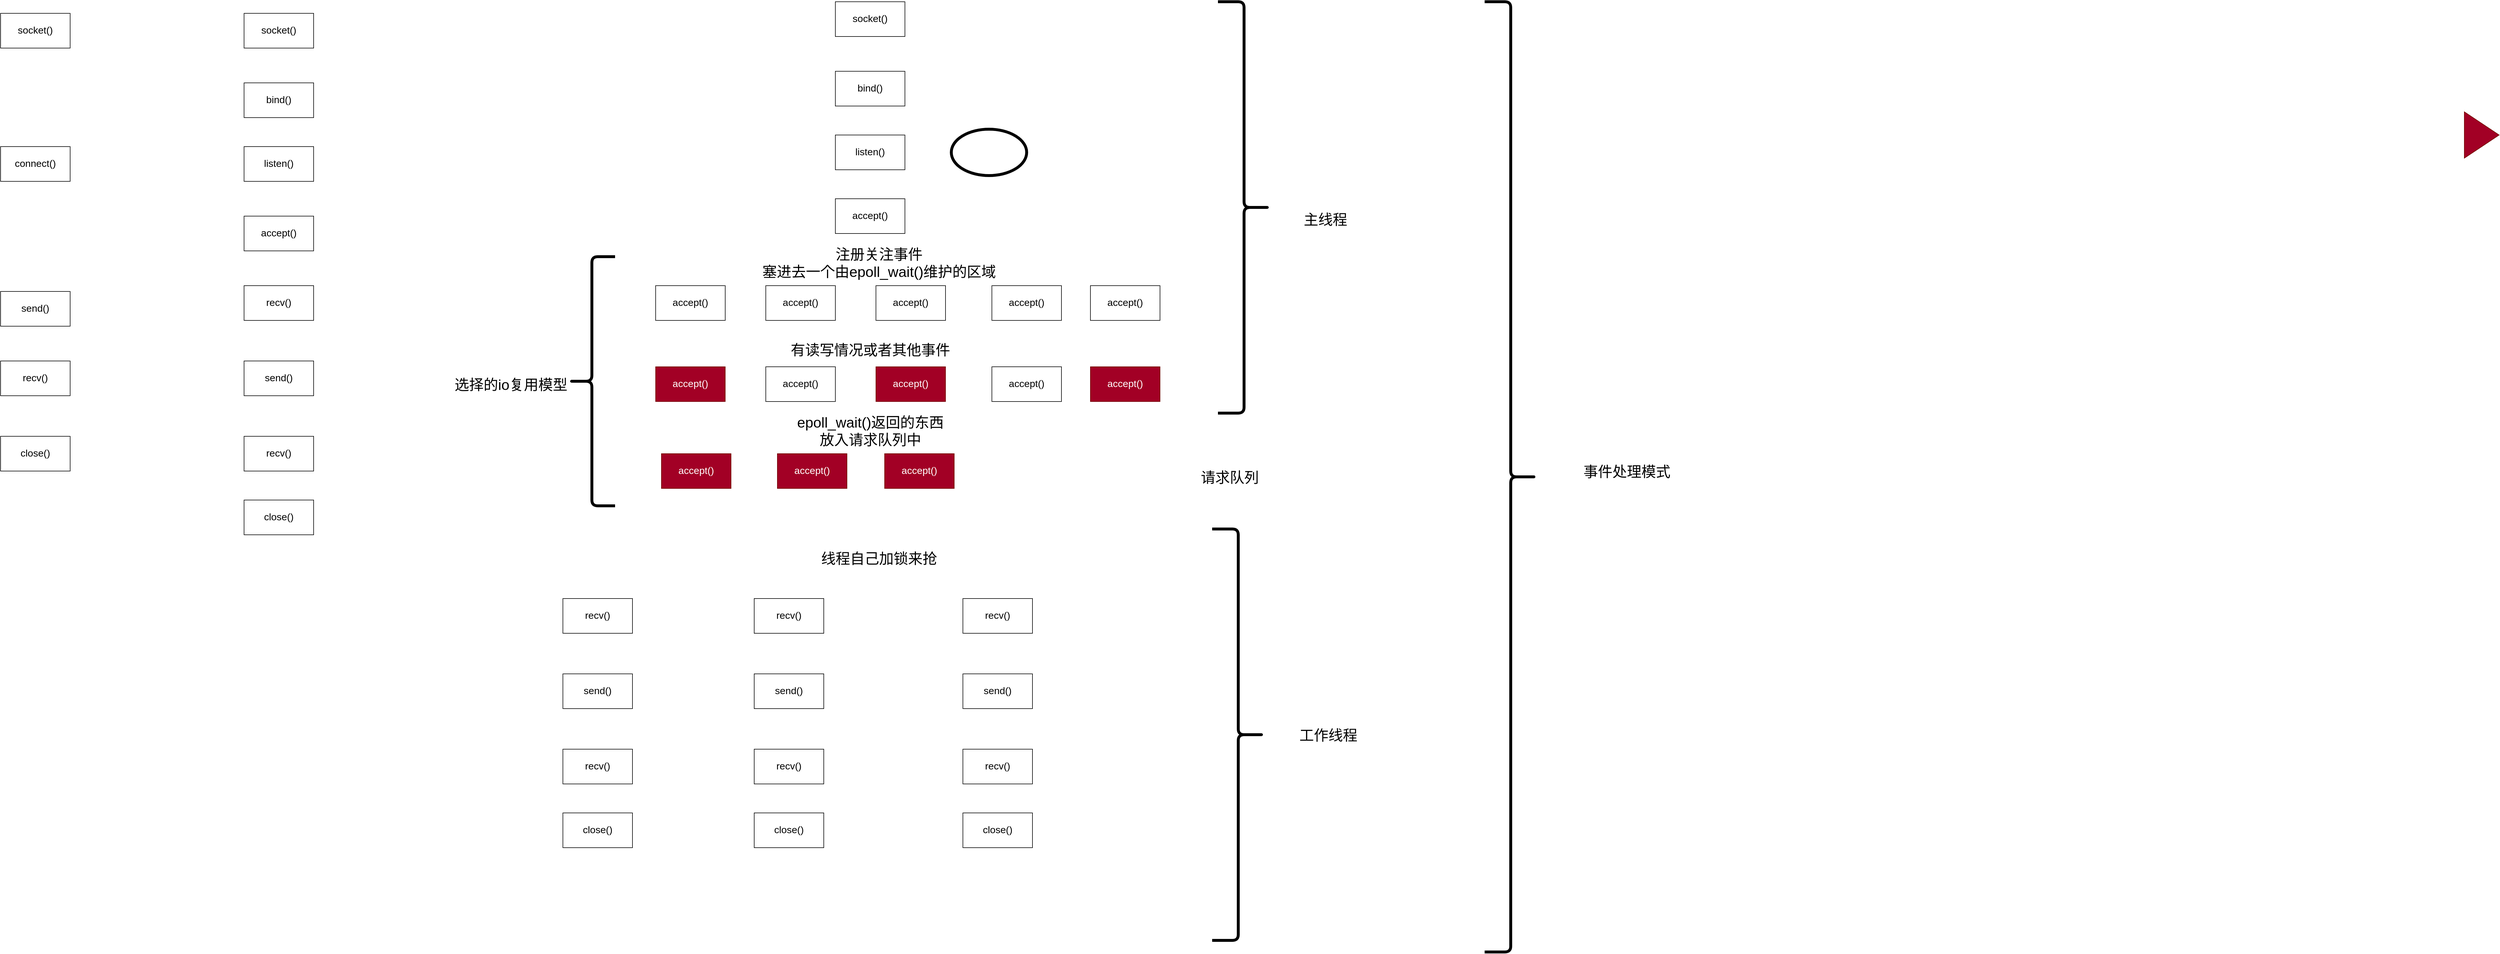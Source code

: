 <mxfile>
    <diagram id="3BqlQae-uJvHGfJxJHLW" name="第 1 页">
        <mxGraphModel dx="1051" dy="627" grid="1" gridSize="10" guides="1" tooltips="1" connect="1" arrows="1" fold="1" page="1" pageScale="1" pageWidth="1200" pageHeight="1920" background="#FFFFFF" math="0" shadow="0">
            <root>
                <mxCell id="0"/>
                <mxCell id="1" parent="0"/>
                <mxCell id="2" value="socket()" style="whiteSpace=wrap;html=1;fontSize=17;" vertex="1" parent="1">
                    <mxGeometry x="680" y="180" width="120" height="60" as="geometry"/>
                </mxCell>
                <mxCell id="3" value="socket()" style="whiteSpace=wrap;html=1;fontSize=17;" vertex="1" parent="1">
                    <mxGeometry x="260" y="180" width="120" height="60" as="geometry"/>
                </mxCell>
                <mxCell id="4" value="listen()" style="whiteSpace=wrap;html=1;fontSize=17;" vertex="1" parent="1">
                    <mxGeometry x="680" y="410" width="120" height="60" as="geometry"/>
                </mxCell>
                <mxCell id="5" value="bind()" style="whiteSpace=wrap;html=1;fontSize=17;" vertex="1" parent="1">
                    <mxGeometry x="680" y="300" width="120" height="60" as="geometry"/>
                </mxCell>
                <mxCell id="8" value="connect()" style="whiteSpace=wrap;html=1;fontSize=17;" vertex="1" parent="1">
                    <mxGeometry x="260" y="410" width="120" height="60" as="geometry"/>
                </mxCell>
                <mxCell id="9" value="accept()" style="whiteSpace=wrap;html=1;fontSize=17;" vertex="1" parent="1">
                    <mxGeometry x="680" y="530" width="120" height="60" as="geometry"/>
                </mxCell>
                <mxCell id="10" value="recv()" style="whiteSpace=wrap;html=1;fontSize=17;" vertex="1" parent="1">
                    <mxGeometry x="680" y="650" width="120" height="60" as="geometry"/>
                </mxCell>
                <mxCell id="11" value="send()" style="whiteSpace=wrap;html=1;fontSize=17;" vertex="1" parent="1">
                    <mxGeometry x="260" y="660" width="120" height="60" as="geometry"/>
                </mxCell>
                <mxCell id="12" value="" style="triangle;whiteSpace=wrap;html=1;fontSize=17;fillColor=#a20025;fontColor=#ffffff;strokeColor=#6F0000;" vertex="1" parent="1">
                    <mxGeometry x="4510" y="350" width="60" height="80" as="geometry"/>
                </mxCell>
                <mxCell id="13" value="send()" style="whiteSpace=wrap;html=1;fontSize=17;" vertex="1" parent="1">
                    <mxGeometry x="680" y="780" width="120" height="60" as="geometry"/>
                </mxCell>
                <mxCell id="14" value="recv()" style="whiteSpace=wrap;html=1;fontSize=17;" vertex="1" parent="1">
                    <mxGeometry x="260" y="780" width="120" height="60" as="geometry"/>
                </mxCell>
                <mxCell id="15" value="recv()" style="whiteSpace=wrap;html=1;fontSize=17;" vertex="1" parent="1">
                    <mxGeometry x="680" y="910" width="120" height="60" as="geometry"/>
                </mxCell>
                <mxCell id="16" value="close()" style="whiteSpace=wrap;html=1;fontSize=17;" vertex="1" parent="1">
                    <mxGeometry x="260" y="910" width="120" height="60" as="geometry"/>
                </mxCell>
                <mxCell id="17" value="close()" style="whiteSpace=wrap;html=1;fontSize=17;" vertex="1" parent="1">
                    <mxGeometry x="680" y="1020" width="120" height="60" as="geometry"/>
                </mxCell>
                <mxCell id="23" value="socket()" style="whiteSpace=wrap;html=1;fontSize=17;" vertex="1" parent="1">
                    <mxGeometry x="1700" y="160" width="120" height="60" as="geometry"/>
                </mxCell>
                <mxCell id="24" value="listen()" style="whiteSpace=wrap;html=1;fontSize=17;" vertex="1" parent="1">
                    <mxGeometry x="1700" y="390" width="120" height="60" as="geometry"/>
                </mxCell>
                <mxCell id="25" value="bind()" style="whiteSpace=wrap;html=1;fontSize=17;" vertex="1" parent="1">
                    <mxGeometry x="1700" y="280" width="120" height="60" as="geometry"/>
                </mxCell>
                <mxCell id="28" value="主线程" style="text;html=1;align=center;verticalAlign=middle;resizable=0;points=[];autosize=1;strokeColor=none;fillColor=none;fontSize=25;fontColor=#000000;" vertex="1" parent="1">
                    <mxGeometry x="2500" y="515" width="90" height="40" as="geometry"/>
                </mxCell>
                <mxCell id="29" value="accept()" style="whiteSpace=wrap;html=1;fontSize=17;" vertex="1" parent="1">
                    <mxGeometry x="1700" y="500" width="120" height="60" as="geometry"/>
                </mxCell>
                <mxCell id="38" value="accept()" style="whiteSpace=wrap;html=1;fontSize=17;" vertex="1" parent="1">
                    <mxGeometry x="1390" y="650" width="120" height="60" as="geometry"/>
                </mxCell>
                <mxCell id="40" value="accept()" style="whiteSpace=wrap;html=1;fontSize=17;" vertex="1" parent="1">
                    <mxGeometry x="2140" y="650" width="120" height="60" as="geometry"/>
                </mxCell>
                <mxCell id="41" value="accept()" style="whiteSpace=wrap;html=1;fontSize=17;" vertex="1" parent="1">
                    <mxGeometry x="1970" y="650" width="120" height="60" as="geometry"/>
                </mxCell>
                <mxCell id="42" value="accept()" style="whiteSpace=wrap;html=1;fontSize=17;" vertex="1" parent="1">
                    <mxGeometry x="1770" y="650" width="120" height="60" as="geometry"/>
                </mxCell>
                <mxCell id="43" value="accept()" style="whiteSpace=wrap;html=1;fontSize=17;" vertex="1" parent="1">
                    <mxGeometry x="1580" y="650" width="120" height="60" as="geometry"/>
                </mxCell>
                <mxCell id="44" value="注册关注事件&lt;br&gt;塞进去一个由epoll_wait()维护的区域" style="text;html=1;align=center;verticalAlign=middle;resizable=0;points=[];autosize=1;strokeColor=none;fillColor=none;fontSize=25;fontColor=#000000;" vertex="1" parent="1">
                    <mxGeometry x="1560" y="575" width="430" height="70" as="geometry"/>
                </mxCell>
                <mxCell id="45" value="accept()" style="whiteSpace=wrap;html=1;fontSize=17;fillColor=#a20025;fontColor=#ffffff;strokeColor=#6F0000;" vertex="1" parent="1">
                    <mxGeometry x="1390" y="790" width="120" height="60" as="geometry"/>
                </mxCell>
                <mxCell id="46" value="accept()" style="whiteSpace=wrap;html=1;fontSize=17;fillColor=#a20025;fontColor=#ffffff;strokeColor=#6F0000;" vertex="1" parent="1">
                    <mxGeometry x="2140" y="790" width="120" height="60" as="geometry"/>
                </mxCell>
                <mxCell id="47" value="accept()" style="whiteSpace=wrap;html=1;fontSize=17;" vertex="1" parent="1">
                    <mxGeometry x="1970" y="790" width="120" height="60" as="geometry"/>
                </mxCell>
                <mxCell id="48" value="accept()" style="whiteSpace=wrap;html=1;fontSize=17;fillColor=#a20025;fontColor=#ffffff;strokeColor=#6F0000;" vertex="1" parent="1">
                    <mxGeometry x="1770" y="790" width="120" height="60" as="geometry"/>
                </mxCell>
                <mxCell id="49" value="accept()" style="whiteSpace=wrap;html=1;fontSize=17;" vertex="1" parent="1">
                    <mxGeometry x="1580" y="790" width="120" height="60" as="geometry"/>
                </mxCell>
                <mxCell id="50" value="有读写情况或者其他事件" style="text;html=1;align=center;verticalAlign=middle;resizable=0;points=[];autosize=1;strokeColor=none;fillColor=none;fontSize=25;fontColor=#000000;" vertex="1" parent="1">
                    <mxGeometry x="1615" y="740" width="290" height="40" as="geometry"/>
                </mxCell>
                <mxCell id="52" value="accept()" style="whiteSpace=wrap;html=1;fontSize=17;fillColor=#a20025;fontColor=#ffffff;strokeColor=#6F0000;" vertex="1" parent="1">
                    <mxGeometry x="1785" y="940" width="120" height="60" as="geometry"/>
                </mxCell>
                <mxCell id="53" value="accept()" style="whiteSpace=wrap;html=1;fontSize=17;fillColor=#a20025;fontColor=#ffffff;strokeColor=#6F0000;" vertex="1" parent="1">
                    <mxGeometry x="1600" y="940" width="120" height="60" as="geometry"/>
                </mxCell>
                <mxCell id="54" value="accept()" style="whiteSpace=wrap;html=1;fontSize=17;fillColor=#a20025;fontColor=#ffffff;strokeColor=#6F0000;" vertex="1" parent="1">
                    <mxGeometry x="1400" y="940" width="120" height="60" as="geometry"/>
                </mxCell>
                <mxCell id="56" value="epoll_wait()返回的东西&lt;br&gt;放入请求队列中" style="text;html=1;align=center;verticalAlign=middle;resizable=0;points=[];autosize=1;strokeColor=none;fillColor=none;fontSize=25;fontColor=#000000;" vertex="1" parent="1">
                    <mxGeometry x="1620" y="865" width="280" height="70" as="geometry"/>
                </mxCell>
                <mxCell id="57" value="recv()" style="whiteSpace=wrap;html=1;fontSize=17;" vertex="1" parent="1">
                    <mxGeometry x="1230" y="1190" width="120" height="60" as="geometry"/>
                </mxCell>
                <mxCell id="58" value="send()" style="whiteSpace=wrap;html=1;fontSize=17;" vertex="1" parent="1">
                    <mxGeometry x="1230" y="1320" width="120" height="60" as="geometry"/>
                </mxCell>
                <mxCell id="59" value="recv()" style="whiteSpace=wrap;html=1;fontSize=17;" vertex="1" parent="1">
                    <mxGeometry x="1230" y="1450" width="120" height="60" as="geometry"/>
                </mxCell>
                <mxCell id="60" value="close()" style="whiteSpace=wrap;html=1;fontSize=17;" vertex="1" parent="1">
                    <mxGeometry x="1230" y="1560" width="120" height="60" as="geometry"/>
                </mxCell>
                <mxCell id="69" value="recv()" style="whiteSpace=wrap;html=1;fontSize=17;" vertex="1" parent="1">
                    <mxGeometry x="1560" y="1190" width="120" height="60" as="geometry"/>
                </mxCell>
                <mxCell id="70" value="send()" style="whiteSpace=wrap;html=1;fontSize=17;" vertex="1" parent="1">
                    <mxGeometry x="1560" y="1320" width="120" height="60" as="geometry"/>
                </mxCell>
                <mxCell id="71" value="recv()" style="whiteSpace=wrap;html=1;fontSize=17;" vertex="1" parent="1">
                    <mxGeometry x="1560" y="1450" width="120" height="60" as="geometry"/>
                </mxCell>
                <mxCell id="72" value="close()" style="whiteSpace=wrap;html=1;fontSize=17;" vertex="1" parent="1">
                    <mxGeometry x="1560" y="1560" width="120" height="60" as="geometry"/>
                </mxCell>
                <mxCell id="73" value="recv()" style="whiteSpace=wrap;html=1;fontSize=17;" vertex="1" parent="1">
                    <mxGeometry x="1920" y="1190" width="120" height="60" as="geometry"/>
                </mxCell>
                <mxCell id="74" value="send()" style="whiteSpace=wrap;html=1;fontSize=17;" vertex="1" parent="1">
                    <mxGeometry x="1920" y="1320" width="120" height="60" as="geometry"/>
                </mxCell>
                <mxCell id="75" value="recv()" style="whiteSpace=wrap;html=1;fontSize=17;" vertex="1" parent="1">
                    <mxGeometry x="1920" y="1450" width="120" height="60" as="geometry"/>
                </mxCell>
                <mxCell id="76" value="close()" style="whiteSpace=wrap;html=1;fontSize=17;" vertex="1" parent="1">
                    <mxGeometry x="1920" y="1560" width="120" height="60" as="geometry"/>
                </mxCell>
                <mxCell id="78" value="线程自己加锁来抢" style="text;html=1;align=center;verticalAlign=middle;resizable=0;points=[];autosize=1;strokeColor=none;fillColor=none;fontSize=25;fontColor=#000000;" vertex="1" parent="1">
                    <mxGeometry x="1665" y="1100" width="220" height="40" as="geometry"/>
                </mxCell>
                <mxCell id="79" value="工作线程" style="text;html=1;align=center;verticalAlign=middle;resizable=0;points=[];autosize=1;strokeColor=none;fillColor=none;fontSize=25;fontColor=#000000;" vertex="1" parent="1">
                    <mxGeometry x="2490" y="1405" width="120" height="40" as="geometry"/>
                </mxCell>
                <mxCell id="80" value="" style="shape=curlyBracket;whiteSpace=wrap;html=1;rounded=1;flipH=1;fontSize=25;fontColor=#000000;strokeColor=#000000;strokeWidth=5;" vertex="1" parent="1">
                    <mxGeometry x="2360" y="160" width="90" height="710" as="geometry"/>
                </mxCell>
                <mxCell id="85" value="" style="shape=curlyBracket;whiteSpace=wrap;html=1;rounded=1;flipH=1;fontSize=25;fontColor=#000000;strokeColor=#000000;strokeWidth=5;" vertex="1" parent="1">
                    <mxGeometry x="2350" y="1070" width="90" height="710" as="geometry"/>
                </mxCell>
                <mxCell id="86" value="请求队列" style="text;html=1;align=center;verticalAlign=middle;resizable=0;points=[];autosize=1;strokeColor=none;fillColor=none;fontSize=25;fontColor=#000000;" vertex="1" parent="1">
                    <mxGeometry x="2320" y="960" width="120" height="40" as="geometry"/>
                </mxCell>
                <mxCell id="88" value="" style="shape=curlyBracket;whiteSpace=wrap;html=1;rounded=1;flipH=1;fontSize=25;fontColor=#000000;strokeColor=#000000;strokeWidth=5;" vertex="1" parent="1">
                    <mxGeometry x="2820" y="160" width="90" height="1640" as="geometry"/>
                </mxCell>
                <mxCell id="89" value="事件处理模式" style="text;html=1;align=center;verticalAlign=middle;resizable=0;points=[];autosize=1;strokeColor=none;fillColor=none;fontSize=25;fontColor=#000000;" vertex="1" parent="1">
                    <mxGeometry x="2980" y="950" width="170" height="40" as="geometry"/>
                </mxCell>
                <mxCell id="91" value="" style="shape=curlyBracket;whiteSpace=wrap;html=1;rounded=1;fontSize=25;fontColor=#000000;strokeColor=#000000;strokeWidth=5;" vertex="1" parent="1">
                    <mxGeometry x="1240" y="600" width="80" height="430" as="geometry"/>
                </mxCell>
                <mxCell id="92" value="选择的io复用模型" style="text;html=1;align=center;verticalAlign=middle;resizable=0;points=[];autosize=1;strokeColor=none;fillColor=none;fontSize=25;fontColor=#000000;" vertex="1" parent="1">
                    <mxGeometry x="1035" y="800" width="210" height="40" as="geometry"/>
                </mxCell>
                <mxCell id="94" value="&lt;font color=&quot;#ffffff&quot; style=&quot;font-size: 17px&quot;&gt;eventListen&lt;/font&gt;" style="ellipse;whiteSpace=wrap;html=1;fontSize=25;fontColor=#000000;strokeColor=#000000;strokeWidth=5;" vertex="1" parent="1">
                    <mxGeometry x="1900" y="380" width="130" height="80" as="geometry"/>
                </mxCell>
            </root>
        </mxGraphModel>
    </diagram>
</mxfile>